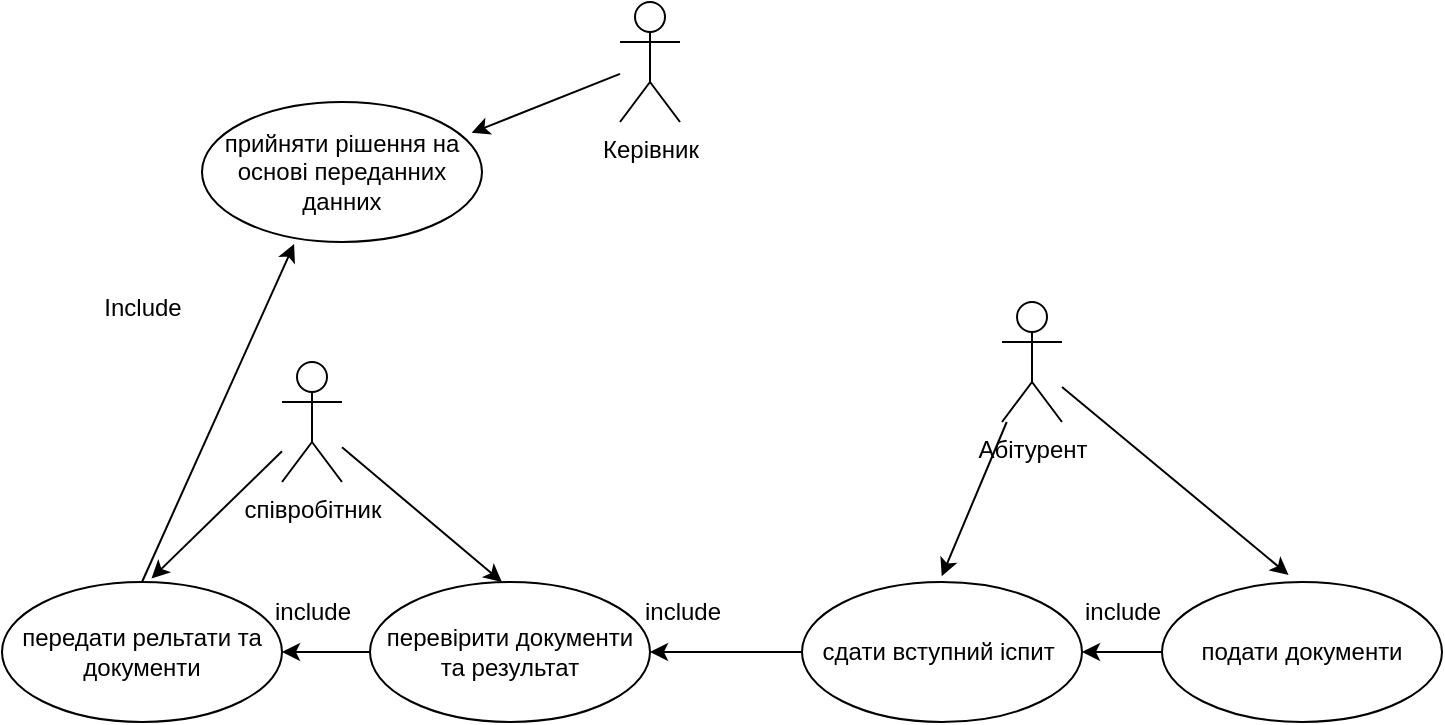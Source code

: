 <mxfile version="22.0.6" type="github" pages="4">
  <diagram name="Страница — 1" id="FJHrUvb5DwrBu58WIU6A">
    <mxGraphModel dx="1757" dy="959" grid="1" gridSize="10" guides="1" tooltips="1" connect="1" arrows="1" fold="1" page="1" pageScale="1" pageWidth="827" pageHeight="1169" math="0" shadow="0">
      <root>
        <mxCell id="0" />
        <mxCell id="1" parent="0" />
        <mxCell id="gQBr1JrRUkZY4P4uLR_o-1" value="Керiвник" style="shape=umlActor;verticalLabelPosition=bottom;verticalAlign=top;html=1;" parent="1" vertex="1">
          <mxGeometry x="399" y="330" width="30" height="60" as="geometry" />
        </mxCell>
        <mxCell id="gQBr1JrRUkZY4P4uLR_o-8" value="Абiтурент" style="shape=umlActor;verticalLabelPosition=bottom;verticalAlign=top;html=1;" parent="1" vertex="1">
          <mxGeometry x="590" y="480" width="30" height="60" as="geometry" />
        </mxCell>
        <mxCell id="gQBr1JrRUkZY4P4uLR_o-11" value="спiвробiтник" style="shape=umlActor;verticalLabelPosition=bottom;verticalAlign=top;html=1;" parent="1" vertex="1">
          <mxGeometry x="230" y="510" width="30" height="60" as="geometry" />
        </mxCell>
        <mxCell id="gQBr1JrRUkZY4P4uLR_o-14" value="сдати вступний iспит&amp;nbsp;" style="ellipse;whiteSpace=wrap;html=1;" parent="1" vertex="1">
          <mxGeometry x="490" y="620" width="140" height="70" as="geometry" />
        </mxCell>
        <mxCell id="gQBr1JrRUkZY4P4uLR_o-15" value="" style="endArrow=classic;html=1;rounded=0;entryX=0.499;entryY=-0.041;entryDx=0;entryDy=0;entryPerimeter=0;" parent="1" source="gQBr1JrRUkZY4P4uLR_o-8" edge="1">
          <mxGeometry width="50" height="50" relative="1" as="geometry">
            <mxPoint x="590" y="500" as="sourcePoint" />
            <mxPoint x="559.86" y="617.13" as="targetPoint" />
          </mxGeometry>
        </mxCell>
        <mxCell id="gQBr1JrRUkZY4P4uLR_o-17" value="перевiрити документи та результат" style="ellipse;whiteSpace=wrap;html=1;" parent="1" vertex="1">
          <mxGeometry x="274" y="620" width="140" height="70" as="geometry" />
        </mxCell>
        <mxCell id="gQBr1JrRUkZY4P4uLR_o-18" value="" style="endArrow=classic;html=1;rounded=0;entryX=0.471;entryY=0;entryDx=0;entryDy=0;entryPerimeter=0;" parent="1" source="gQBr1JrRUkZY4P4uLR_o-11" target="gQBr1JrRUkZY4P4uLR_o-17" edge="1">
          <mxGeometry width="50" height="50" relative="1" as="geometry">
            <mxPoint x="280" y="600" as="sourcePoint" />
            <mxPoint x="330" y="550" as="targetPoint" />
          </mxGeometry>
        </mxCell>
        <mxCell id="gQBr1JrRUkZY4P4uLR_o-20" value="include" style="text;html=1;align=center;verticalAlign=middle;resizable=0;points=[];autosize=1;strokeColor=none;fillColor=none;" parent="1" vertex="1">
          <mxGeometry x="400" y="620" width="60" height="30" as="geometry" />
        </mxCell>
        <mxCell id="gQBr1JrRUkZY4P4uLR_o-25" value="" style="edgeStyle=orthogonalEdgeStyle;rounded=0;orthogonalLoop=1;jettySize=auto;html=1;exitX=0;exitY=0.5;exitDx=0;exitDy=0;entryX=1;entryY=0.5;entryDx=0;entryDy=0;" parent="1" source="gQBr1JrRUkZY4P4uLR_o-17" target="gQBr1JrRUkZY4P4uLR_o-21" edge="1">
          <mxGeometry relative="1" as="geometry">
            <mxPoint x="240" y="690" as="targetPoint" />
            <Array as="points" />
          </mxGeometry>
        </mxCell>
        <mxCell id="gQBr1JrRUkZY4P4uLR_o-21" value="передати рельтати та документи" style="ellipse;whiteSpace=wrap;html=1;" parent="1" vertex="1">
          <mxGeometry x="90" y="620" width="140" height="70" as="geometry" />
        </mxCell>
        <mxCell id="gQBr1JrRUkZY4P4uLR_o-22" value="" style="endArrow=classic;html=1;rounded=0;entryX=0.534;entryY=-0.025;entryDx=0;entryDy=0;entryPerimeter=0;" parent="1" source="gQBr1JrRUkZY4P4uLR_o-11" target="gQBr1JrRUkZY4P4uLR_o-21" edge="1">
          <mxGeometry width="50" height="50" relative="1" as="geometry">
            <mxPoint x="160" y="610" as="sourcePoint" />
            <mxPoint x="210" y="560" as="targetPoint" />
          </mxGeometry>
        </mxCell>
        <mxCell id="gQBr1JrRUkZY4P4uLR_o-24" value="прийняти рiшення на основi переданних данних" style="ellipse;whiteSpace=wrap;html=1;" parent="1" vertex="1">
          <mxGeometry x="190" y="380" width="140" height="70" as="geometry" />
        </mxCell>
        <mxCell id="gQBr1JrRUkZY4P4uLR_o-26" value="include" style="text;html=1;align=center;verticalAlign=middle;resizable=0;points=[];autosize=1;strokeColor=none;fillColor=none;" parent="1" vertex="1">
          <mxGeometry x="215" y="620" width="60" height="30" as="geometry" />
        </mxCell>
        <mxCell id="gQBr1JrRUkZY4P4uLR_o-27" value="подати документи" style="ellipse;whiteSpace=wrap;html=1;" parent="1" vertex="1">
          <mxGeometry x="670" y="620" width="140" height="70" as="geometry" />
        </mxCell>
        <mxCell id="gQBr1JrRUkZY4P4uLR_o-28" value="" style="endArrow=classic;html=1;rounded=0;entryX=0.452;entryY=-0.05;entryDx=0;entryDy=0;entryPerimeter=0;" parent="1" source="gQBr1JrRUkZY4P4uLR_o-8" target="gQBr1JrRUkZY4P4uLR_o-27" edge="1">
          <mxGeometry width="50" height="50" relative="1" as="geometry">
            <mxPoint x="490" y="620" as="sourcePoint" />
            <mxPoint x="540" y="570" as="targetPoint" />
          </mxGeometry>
        </mxCell>
        <mxCell id="gQBr1JrRUkZY4P4uLR_o-30" value="include" style="text;html=1;align=center;verticalAlign=middle;resizable=0;points=[];autosize=1;strokeColor=none;fillColor=none;" parent="1" vertex="1">
          <mxGeometry x="620" y="620" width="60" height="30" as="geometry" />
        </mxCell>
        <mxCell id="gQBr1JrRUkZY4P4uLR_o-31" value="" style="endArrow=classic;html=1;rounded=0;entryX=0.329;entryY=1.014;entryDx=0;entryDy=0;entryPerimeter=0;exitX=0.5;exitY=0;exitDx=0;exitDy=0;" parent="1" source="gQBr1JrRUkZY4P4uLR_o-21" target="gQBr1JrRUkZY4P4uLR_o-24" edge="1">
          <mxGeometry width="50" height="50" relative="1" as="geometry">
            <mxPoint x="140" y="500" as="sourcePoint" />
            <mxPoint x="190" y="450" as="targetPoint" />
          </mxGeometry>
        </mxCell>
        <mxCell id="gQBr1JrRUkZY4P4uLR_o-32" value="Include" style="text;html=1;align=center;verticalAlign=middle;resizable=0;points=[];autosize=1;strokeColor=none;fillColor=none;" parent="1" vertex="1">
          <mxGeometry x="130" y="468" width="60" height="30" as="geometry" />
        </mxCell>
        <mxCell id="gQBr1JrRUkZY4P4uLR_o-33" value="" style="endArrow=classic;html=1;rounded=0;entryX=0.963;entryY=0.22;entryDx=0;entryDy=0;entryPerimeter=0;" parent="1" source="gQBr1JrRUkZY4P4uLR_o-1" target="gQBr1JrRUkZY4P4uLR_o-24" edge="1">
          <mxGeometry width="50" height="50" relative="1" as="geometry">
            <mxPoint x="280" y="420" as="sourcePoint" />
            <mxPoint x="330" y="370" as="targetPoint" />
          </mxGeometry>
        </mxCell>
        <mxCell id="imjUUw5hAb-1mbkbMw-n-1" value="" style="endArrow=classic;html=1;rounded=0;entryX=1;entryY=0.5;entryDx=0;entryDy=0;exitX=0;exitY=0.5;exitDx=0;exitDy=0;" parent="1" source="gQBr1JrRUkZY4P4uLR_o-14" target="gQBr1JrRUkZY4P4uLR_o-17" edge="1">
          <mxGeometry width="50" height="50" relative="1" as="geometry">
            <mxPoint x="430" y="730" as="sourcePoint" />
            <mxPoint x="480" y="680" as="targetPoint" />
          </mxGeometry>
        </mxCell>
        <mxCell id="imjUUw5hAb-1mbkbMw-n-2" value="" style="endArrow=classic;html=1;rounded=0;entryX=1;entryY=0.5;entryDx=0;entryDy=0;exitX=0;exitY=0.5;exitDx=0;exitDy=0;" parent="1" source="gQBr1JrRUkZY4P4uLR_o-27" target="gQBr1JrRUkZY4P4uLR_o-14" edge="1">
          <mxGeometry width="50" height="50" relative="1" as="geometry">
            <mxPoint x="400" y="790" as="sourcePoint" />
            <mxPoint x="450" y="740" as="targetPoint" />
          </mxGeometry>
        </mxCell>
      </root>
    </mxGraphModel>
  </diagram>
  <diagram id="KBM8QMlZmvKmJ7VlINwF" name="Страница — 2">
    <mxGraphModel dx="1757" dy="959" grid="1" gridSize="10" guides="1" tooltips="1" connect="1" arrows="1" fold="1" page="1" pageScale="1" pageWidth="827" pageHeight="1169" math="0" shadow="0">
      <root>
        <mxCell id="0" />
        <mxCell id="1" parent="0" />
        <mxCell id="iS4uH_DtYKDerntytHfQ-1" value="Керiвник" style="shape=umlActor;verticalLabelPosition=bottom;verticalAlign=top;html=1;" parent="1" vertex="1">
          <mxGeometry x="650" y="340" width="30" height="60" as="geometry" />
        </mxCell>
        <mxCell id="iS4uH_DtYKDerntytHfQ-2" value="Абiтурент" style="shape=umlActor;verticalLabelPosition=bottom;verticalAlign=top;html=1;" parent="1" vertex="1">
          <mxGeometry x="160" y="340" width="30" height="60" as="geometry" />
        </mxCell>
        <mxCell id="iS4uH_DtYKDerntytHfQ-3" value="Cпiвробiтник" style="shape=umlActor;verticalLabelPosition=bottom;verticalAlign=top;html=1;" parent="1" vertex="1">
          <mxGeometry x="399" y="340" width="30" height="60" as="geometry" />
        </mxCell>
        <mxCell id="iS4uH_DtYKDerntytHfQ-26" value="" style="endArrow=none;dashed=1;html=1;dashPattern=1 3;strokeWidth=2;rounded=0;" parent="1" source="iS4uH_DtYKDerntytHfQ-36" edge="1">
          <mxGeometry width="50" height="50" relative="1" as="geometry">
            <mxPoint x="180" y="1170" as="sourcePoint" />
            <mxPoint x="180" y="430" as="targetPoint" />
          </mxGeometry>
        </mxCell>
        <mxCell id="iS4uH_DtYKDerntytHfQ-27" value="" style="endArrow=none;dashed=1;html=1;dashPattern=1 3;strokeWidth=2;rounded=0;" parent="1" source="iS4uH_DtYKDerntytHfQ-39" edge="1">
          <mxGeometry width="50" height="50" relative="1" as="geometry">
            <mxPoint x="414" y="1170" as="sourcePoint" />
            <mxPoint x="413.58" y="420" as="targetPoint" />
          </mxGeometry>
        </mxCell>
        <mxCell id="iS4uH_DtYKDerntytHfQ-28" value="" style="endArrow=none;dashed=1;html=1;dashPattern=1 3;strokeWidth=2;rounded=0;" parent="1" edge="1">
          <mxGeometry width="50" height="50" relative="1" as="geometry">
            <mxPoint x="665" y="1170" as="sourcePoint" />
            <mxPoint x="664.58" y="420" as="targetPoint" />
          </mxGeometry>
        </mxCell>
        <mxCell id="iS4uH_DtYKDerntytHfQ-37" value="" style="endArrow=none;dashed=1;html=1;dashPattern=1 3;strokeWidth=2;rounded=0;" parent="1" target="iS4uH_DtYKDerntytHfQ-36" edge="1">
          <mxGeometry width="50" height="50" relative="1" as="geometry">
            <mxPoint x="180" y="1170" as="sourcePoint" />
            <mxPoint x="180" y="430" as="targetPoint" />
          </mxGeometry>
        </mxCell>
        <mxCell id="iS4uH_DtYKDerntytHfQ-36" value="" style="rounded=0;whiteSpace=wrap;html=1;" parent="1" vertex="1">
          <mxGeometry x="170" y="440" width="20" height="50" as="geometry" />
        </mxCell>
        <mxCell id="iS4uH_DtYKDerntytHfQ-38" value="" style="endArrow=classic;html=1;rounded=0;exitX=1;exitY=1;exitDx=0;exitDy=0;" parent="1" source="iS4uH_DtYKDerntytHfQ-36" edge="1">
          <mxGeometry width="50" height="50" relative="1" as="geometry">
            <mxPoint x="240" y="490" as="sourcePoint" />
            <mxPoint x="400" y="490" as="targetPoint" />
            <Array as="points">
              <mxPoint x="260" y="490" />
            </Array>
          </mxGeometry>
        </mxCell>
        <mxCell id="iS4uH_DtYKDerntytHfQ-40" value="" style="endArrow=none;dashed=1;html=1;dashPattern=1 3;strokeWidth=2;rounded=0;" parent="1" target="iS4uH_DtYKDerntytHfQ-39" edge="1">
          <mxGeometry width="50" height="50" relative="1" as="geometry">
            <mxPoint x="414" y="1170" as="sourcePoint" />
            <mxPoint x="413.58" y="420" as="targetPoint" />
          </mxGeometry>
        </mxCell>
        <mxCell id="iS4uH_DtYKDerntytHfQ-39" value="" style="rounded=0;whiteSpace=wrap;html=1;" parent="1" vertex="1">
          <mxGeometry x="404" y="490" width="20" height="80" as="geometry" />
        </mxCell>
        <mxCell id="iS4uH_DtYKDerntytHfQ-41" value="Надання документiв" style="text;html=1;align=center;verticalAlign=middle;resizable=0;points=[];autosize=1;strokeColor=none;fillColor=none;" parent="1" vertex="1">
          <mxGeometry x="220" y="460" width="140" height="30" as="geometry" />
        </mxCell>
        <mxCell id="iS4uH_DtYKDerntytHfQ-42" value="" style="endArrow=classic;html=1;rounded=0;entryX=1;entryY=0.75;entryDx=0;entryDy=0;exitX=1.055;exitY=0.371;exitDx=0;exitDy=0;exitPerimeter=0;" parent="1" source="iS4uH_DtYKDerntytHfQ-39" target="iS4uH_DtYKDerntytHfQ-39" edge="1">
          <mxGeometry width="50" height="50" relative="1" as="geometry">
            <mxPoint x="240" y="600" as="sourcePoint" />
            <mxPoint x="290" y="550" as="targetPoint" />
            <Array as="points">
              <mxPoint x="500" y="520" />
              <mxPoint x="500" y="550" />
            </Array>
          </mxGeometry>
        </mxCell>
        <mxCell id="iS4uH_DtYKDerntytHfQ-43" value="перевiрка&lt;br&gt;документiв" style="text;html=1;align=center;verticalAlign=middle;resizable=0;points=[];autosize=1;strokeColor=none;fillColor=none;" parent="1" vertex="1">
          <mxGeometry x="424" y="480" width="80" height="40" as="geometry" />
        </mxCell>
        <mxCell id="iS4uH_DtYKDerntytHfQ-49" style="edgeStyle=orthogonalEdgeStyle;rounded=0;orthogonalLoop=1;jettySize=auto;html=1;exitX=0;exitY=1;exitDx=0;exitDy=0;entryX=1;entryY=0;entryDx=0;entryDy=0;" parent="1" source="iS4uH_DtYKDerntytHfQ-47" target="iS4uH_DtYKDerntytHfQ-48" edge="1">
          <mxGeometry relative="1" as="geometry">
            <Array as="points">
              <mxPoint x="350" y="700" />
              <mxPoint x="350" y="700" />
            </Array>
          </mxGeometry>
        </mxCell>
        <mxCell id="iS4uH_DtYKDerntytHfQ-47" value="" style="rounded=0;whiteSpace=wrap;html=1;" parent="1" vertex="1">
          <mxGeometry x="404" y="630" width="20" height="70" as="geometry" />
        </mxCell>
        <mxCell id="iS4uH_DtYKDerntytHfQ-48" value="" style="rounded=0;whiteSpace=wrap;html=1;" parent="1" vertex="1">
          <mxGeometry x="170" y="700" width="20" height="70" as="geometry" />
        </mxCell>
        <mxCell id="iS4uH_DtYKDerntytHfQ-50" value="Надання доступу до тесту" style="text;html=1;align=center;verticalAlign=middle;resizable=0;points=[];autosize=1;strokeColor=none;fillColor=none;" parent="1" vertex="1">
          <mxGeometry x="205" y="670" width="170" height="30" as="geometry" />
        </mxCell>
        <mxCell id="iS4uH_DtYKDerntytHfQ-53" value="" style="endArrow=classic;html=1;rounded=0;entryX=0;entryY=0.75;entryDx=0;entryDy=0;exitX=0;exitY=0.25;exitDx=0;exitDy=0;" parent="1" source="iS4uH_DtYKDerntytHfQ-48" target="iS4uH_DtYKDerntytHfQ-48" edge="1">
          <mxGeometry width="50" height="50" relative="1" as="geometry">
            <mxPoint x="100" y="720" as="sourcePoint" />
            <mxPoint x="110" y="730" as="targetPoint" />
            <Array as="points">
              <mxPoint x="100" y="720" />
              <mxPoint x="100" y="753" />
            </Array>
          </mxGeometry>
        </mxCell>
        <mxCell id="iS4uH_DtYKDerntytHfQ-55" value="проходження&lt;br&gt;тесту" style="text;html=1;align=center;verticalAlign=middle;resizable=0;points=[];autosize=1;strokeColor=none;fillColor=none;" parent="1" vertex="1">
          <mxGeometry x="70" y="673" width="100" height="40" as="geometry" />
        </mxCell>
        <mxCell id="iS4uH_DtYKDerntytHfQ-57" value="" style="rounded=0;whiteSpace=wrap;html=1;" parent="1" vertex="1">
          <mxGeometry x="404" y="770" width="20" height="100" as="geometry" />
        </mxCell>
        <mxCell id="iS4uH_DtYKDerntytHfQ-58" value="" style="endArrow=classic;html=1;rounded=0;entryX=0;entryY=0;entryDx=0;entryDy=0;" parent="1" target="iS4uH_DtYKDerntytHfQ-57" edge="1">
          <mxGeometry width="50" height="50" relative="1" as="geometry">
            <mxPoint x="190" y="770" as="sourcePoint" />
            <mxPoint x="260" y="770" as="targetPoint" />
          </mxGeometry>
        </mxCell>
        <mxCell id="iS4uH_DtYKDerntytHfQ-59" value="Надання заповненного тесту" style="text;html=1;align=center;verticalAlign=middle;resizable=0;points=[];autosize=1;strokeColor=none;fillColor=none;" parent="1" vertex="1">
          <mxGeometry x="200" y="740" width="180" height="30" as="geometry" />
        </mxCell>
        <mxCell id="iS4uH_DtYKDerntytHfQ-60" value="" style="endArrow=classic;html=1;rounded=0;entryX=1;entryY=0.75;entryDx=0;entryDy=0;exitX=1.055;exitY=0.371;exitDx=0;exitDy=0;exitPerimeter=0;" parent="1" edge="1">
          <mxGeometry width="50" height="50" relative="1" as="geometry">
            <mxPoint x="425" y="810" as="sourcePoint" />
            <mxPoint x="424" y="840" as="targetPoint" />
            <Array as="points">
              <mxPoint x="500" y="810" />
              <mxPoint x="500" y="840" />
            </Array>
          </mxGeometry>
        </mxCell>
        <mxCell id="iS4uH_DtYKDerntytHfQ-61" value="оцiнювання" style="text;html=1;align=center;verticalAlign=middle;resizable=0;points=[];autosize=1;strokeColor=none;fillColor=none;" parent="1" vertex="1">
          <mxGeometry x="419" y="775" width="90" height="30" as="geometry" />
        </mxCell>
        <mxCell id="iS4uH_DtYKDerntytHfQ-62" value="" style="rounded=0;whiteSpace=wrap;html=1;" parent="1" vertex="1">
          <mxGeometry x="655" y="870" width="20" height="100" as="geometry" />
        </mxCell>
        <mxCell id="iS4uH_DtYKDerntytHfQ-63" value="" style="endArrow=classic;html=1;rounded=0;entryX=0;entryY=0;entryDx=0;entryDy=0;" parent="1" target="iS4uH_DtYKDerntytHfQ-62" edge="1">
          <mxGeometry width="50" height="50" relative="1" as="geometry">
            <mxPoint x="420" y="870" as="sourcePoint" />
            <mxPoint x="490" y="870" as="targetPoint" />
          </mxGeometry>
        </mxCell>
        <mxCell id="iS4uH_DtYKDerntytHfQ-64" value="Передання результатiв" style="text;html=1;align=center;verticalAlign=middle;resizable=0;points=[];autosize=1;strokeColor=none;fillColor=none;" parent="1" vertex="1">
          <mxGeometry x="480" y="840" width="150" height="30" as="geometry" />
        </mxCell>
        <mxCell id="iS4uH_DtYKDerntytHfQ-65" value="" style="rounded=0;whiteSpace=wrap;html=1;" parent="1" vertex="1">
          <mxGeometry x="404" y="970" width="20" height="90" as="geometry" />
        </mxCell>
        <mxCell id="iS4uH_DtYKDerntytHfQ-68" value="" style="endArrow=classic;html=1;rounded=0;entryX=1;entryY=0;entryDx=0;entryDy=0;exitX=0;exitY=1;exitDx=0;exitDy=0;" parent="1" source="iS4uH_DtYKDerntytHfQ-62" target="iS4uH_DtYKDerntytHfQ-65" edge="1">
          <mxGeometry width="50" height="50" relative="1" as="geometry">
            <mxPoint x="490" y="970" as="sourcePoint" />
            <mxPoint x="560" y="970" as="targetPoint" />
          </mxGeometry>
        </mxCell>
        <mxCell id="iS4uH_DtYKDerntytHfQ-69" value="Надання списку&lt;br&gt;&amp;nbsp;приййнятих абiтурентiв" style="text;html=1;align=center;verticalAlign=middle;resizable=0;points=[];autosize=1;strokeColor=none;fillColor=none;" parent="1" vertex="1">
          <mxGeometry x="459" y="935" width="160" height="40" as="geometry" />
        </mxCell>
        <mxCell id="iS4uH_DtYKDerntytHfQ-70" value="" style="endArrow=classic;html=1;rounded=0;entryX=1;entryY=0.75;entryDx=0;entryDy=0;exitX=1.055;exitY=0.371;exitDx=0;exitDy=0;exitPerimeter=0;" parent="1" edge="1">
          <mxGeometry width="50" height="50" relative="1" as="geometry">
            <mxPoint x="681" y="910.32" as="sourcePoint" />
            <mxPoint x="680" y="940.32" as="targetPoint" />
            <Array as="points">
              <mxPoint x="810" y="910" />
              <mxPoint x="810" y="940" />
            </Array>
          </mxGeometry>
        </mxCell>
        <mxCell id="iS4uH_DtYKDerntytHfQ-71" value="Порiвняння з &lt;br&gt;iншими&amp;nbsp; абiтурентами" style="text;html=1;align=center;verticalAlign=middle;resizable=0;points=[];autosize=1;strokeColor=none;fillColor=none;" parent="1" vertex="1">
          <mxGeometry x="670" y="870" width="150" height="40" as="geometry" />
        </mxCell>
        <mxCell id="iS4uH_DtYKDerntytHfQ-72" value="" style="rounded=0;whiteSpace=wrap;html=1;" parent="1" vertex="1">
          <mxGeometry x="170" y="1060" width="20" height="50" as="geometry" />
        </mxCell>
        <mxCell id="iS4uH_DtYKDerntytHfQ-73" value="" style="endArrow=classic;html=1;rounded=0;entryX=1;entryY=0;entryDx=0;entryDy=0;exitX=0;exitY=1;exitDx=0;exitDy=0;" parent="1" source="iS4uH_DtYKDerntytHfQ-65" target="iS4uH_DtYKDerntytHfQ-72" edge="1">
          <mxGeometry width="50" height="50" relative="1" as="geometry">
            <mxPoint x="220" y="1010" as="sourcePoint" />
            <mxPoint x="290" y="1010" as="targetPoint" />
          </mxGeometry>
        </mxCell>
        <mxCell id="iS4uH_DtYKDerntytHfQ-74" value="Передання результатiв&lt;br&gt;вступу абiтурента" style="text;html=1;align=center;verticalAlign=middle;resizable=0;points=[];autosize=1;strokeColor=none;fillColor=none;" parent="1" vertex="1">
          <mxGeometry x="195" y="1023" width="150" height="40" as="geometry" />
        </mxCell>
      </root>
    </mxGraphModel>
  </diagram>
  <diagram id="cVoV9f72vDEfpBZ-THyJ" name="Страница — 3">
    <mxGraphModel dx="1757" dy="959" grid="1" gridSize="10" guides="1" tooltips="1" connect="1" arrows="1" fold="1" page="1" pageScale="1" pageWidth="827" pageHeight="1169" math="0" shadow="0">
      <root>
        <mxCell id="0" />
        <mxCell id="1" parent="0" />
        <mxCell id="ZDKswBGpXD6wnNm1MNyw-25" value="&lt;div style=&quot;font-size: 14px;&quot;&gt;&lt;font style=&quot;font-size: 14px;&quot;&gt;Спiвробiтник&lt;br&gt;&lt;/font&gt;&lt;/div&gt;&lt;hr style=&quot;font-size: 14px;&quot; size=&quot;1&quot;&gt;&lt;div style=&quot;height: 2px; font-size: 14px;&quot;&gt;&lt;/div&gt;" style="verticalAlign=top;align=center;overflow=fill;fontSize=12;fontFamily=Helvetica;html=1;whiteSpace=wrap;" vertex="1" parent="1">
          <mxGeometry x="300" y="50" width="215" height="590" as="geometry" />
        </mxCell>
        <mxCell id="ZDKswBGpXD6wnNm1MNyw-23" value="&lt;div style=&quot;font-size: 14px;&quot;&gt;&lt;span style=&quot;background-color: initial;&quot;&gt;&lt;font style=&quot;font-size: 14px;&quot;&gt;Абiтурент&lt;/font&gt;&lt;/span&gt;&lt;/div&gt;&lt;hr style=&quot;font-size: 14px;&quot; size=&quot;1&quot;&gt;&lt;div style=&quot;height: 2px; font-size: 14px;&quot;&gt;&lt;/div&gt;" style="verticalAlign=top;align=center;overflow=fill;fontSize=12;fontFamily=Helvetica;html=1;whiteSpace=wrap;" vertex="1" parent="1">
          <mxGeometry x="75" y="50" width="225" height="590" as="geometry" />
        </mxCell>
        <mxCell id="ZDKswBGpXD6wnNm1MNyw-22" value="&lt;p style=&quot;margin: 4px 0px 0px; font-size: 14px; line-height: 110%;&quot;&gt;&lt;font style=&quot;font-size: 14px;&quot;&gt;Керiвник&lt;/font&gt;&lt;/p&gt;&lt;hr style=&quot;font-size: 14px; line-height: 110%;&quot; size=&quot;1&quot;&gt;&lt;div style=&quot;height: 2px; font-size: 14px; line-height: 110%;&quot;&gt;&lt;/div&gt;" style="verticalAlign=top;align=center;overflow=fill;fontSize=12;fontFamily=Helvetica;html=1;whiteSpace=wrap;" vertex="1" parent="1">
          <mxGeometry x="515" y="50" width="230" height="590" as="geometry" />
        </mxCell>
        <mxCell id="6nWSeTOsoTRQ96FQmyJb-5" style="edgeStyle=orthogonalEdgeStyle;rounded=0;orthogonalLoop=1;jettySize=auto;html=1;" edge="1" parent="1">
          <mxGeometry relative="1" as="geometry">
            <mxPoint x="257.5" y="285" as="sourcePoint" />
            <mxPoint x="407.5" y="360" as="targetPoint" />
            <Array as="points">
              <mxPoint x="250" y="285" />
              <mxPoint x="250" y="286" />
              <mxPoint x="408" y="286" />
            </Array>
          </mxGeometry>
        </mxCell>
        <mxCell id="6nWSeTOsoTRQ96FQmyJb-1" value="" style="edgeStyle=orthogonalEdgeStyle;rounded=0;orthogonalLoop=1;jettySize=auto;html=1;exitX=0.5;exitY=1;exitDx=0;exitDy=0;exitPerimeter=0;" edge="1" parent="1" source="t3ctqXjbe_j04ZfC-l-n-3">
          <mxGeometry relative="1" as="geometry">
            <mxPoint x="407.5" y="430" as="sourcePoint" />
            <mxPoint x="407.5" y="470" as="targetPoint" />
          </mxGeometry>
        </mxCell>
        <mxCell id="6nWSeTOsoTRQ96FQmyJb-4" style="edgeStyle=orthogonalEdgeStyle;rounded=0;orthogonalLoop=1;jettySize=auto;html=1;entryX=0;entryY=0.5;entryDx=0;entryDy=0;entryPerimeter=0;" edge="1" parent="1" source="t3ctqXjbe_j04ZfC-l-n-4" target="t3ctqXjbe_j04ZfC-l-n-5">
          <mxGeometry relative="1" as="geometry">
            <mxPoint x="477.5" y="505" as="sourcePoint" />
            <mxPoint x="560" y="550" as="targetPoint" />
          </mxGeometry>
        </mxCell>
        <mxCell id="6nWSeTOsoTRQ96FQmyJb-3" value="" style="edgeStyle=orthogonalEdgeStyle;rounded=0;orthogonalLoop=1;jettySize=auto;html=1;" edge="1" parent="1" target="6nWSeTOsoTRQ96FQmyJb-2">
          <mxGeometry relative="1" as="geometry">
            <mxPoint x="630" y="585" as="sourcePoint" />
          </mxGeometry>
        </mxCell>
        <mxCell id="ZDKswBGpXD6wnNm1MNyw-24" value="" style="edgeStyle=orthogonalEdgeStyle;rounded=0;orthogonalLoop=1;jettySize=auto;html=1;" edge="1" parent="1">
          <mxGeometry relative="1" as="geometry">
            <mxPoint x="187.5" y="200" as="sourcePoint" />
            <mxPoint x="187.5" y="250" as="targetPoint" />
          </mxGeometry>
        </mxCell>
        <mxCell id="6nWSeTOsoTRQ96FQmyJb-2" value="" style="ellipse;html=1;shape=endState;fillColor=#000000;strokeColor=#ff0000;" vertex="1" parent="1">
          <mxGeometry x="615" y="610" width="30" height="30" as="geometry" />
        </mxCell>
        <mxCell id="6nWSeTOsoTRQ96FQmyJb-7" value="" style="edgeStyle=orthogonalEdgeStyle;rounded=0;orthogonalLoop=1;jettySize=auto;html=1;entryX=0.5;entryY=0;entryDx=0;entryDy=0;entryPerimeter=0;" edge="1" parent="1" source="6nWSeTOsoTRQ96FQmyJb-6" target="t3ctqXjbe_j04ZfC-l-n-1">
          <mxGeometry relative="1" as="geometry">
            <mxPoint x="187.5" y="130" as="targetPoint" />
          </mxGeometry>
        </mxCell>
        <mxCell id="6nWSeTOsoTRQ96FQmyJb-6" value="" style="ellipse;html=1;shape=endState;fillColor=#000000;strokeColor=#ffffff;" vertex="1" parent="1">
          <mxGeometry x="172.5" y="80" width="30" height="30" as="geometry" />
        </mxCell>
        <mxCell id="t3ctqXjbe_j04ZfC-l-n-1" value="подати документи" style="strokeWidth=2;html=1;shape=mxgraph.flowchart.terminator;whiteSpace=wrap;" vertex="1" parent="1">
          <mxGeometry x="127.5" y="140" width="120" height="60" as="geometry" />
        </mxCell>
        <mxCell id="t3ctqXjbe_j04ZfC-l-n-2" value="сдати вступний iспит&amp;nbsp;" style="strokeWidth=2;html=1;shape=mxgraph.flowchart.terminator;whiteSpace=wrap;" vertex="1" parent="1">
          <mxGeometry x="128" y="250" width="120" height="60" as="geometry" />
        </mxCell>
        <mxCell id="t3ctqXjbe_j04ZfC-l-n-3" value="перевiрити документи та результат" style="strokeWidth=2;html=1;shape=mxgraph.flowchart.terminator;whiteSpace=wrap;" vertex="1" parent="1">
          <mxGeometry x="348" y="360" width="120" height="60" as="geometry" />
        </mxCell>
        <mxCell id="t3ctqXjbe_j04ZfC-l-n-4" value="передати рельтати та документи" style="strokeWidth=2;html=1;shape=mxgraph.flowchart.terminator;whiteSpace=wrap;" vertex="1" parent="1">
          <mxGeometry x="348" y="470" width="120" height="60" as="geometry" />
        </mxCell>
        <mxCell id="t3ctqXjbe_j04ZfC-l-n-5" value="прийняти рiшення на основi переданних данних" style="strokeWidth=2;html=1;shape=mxgraph.flowchart.terminator;whiteSpace=wrap;" vertex="1" parent="1">
          <mxGeometry x="570" y="520" width="120" height="60" as="geometry" />
        </mxCell>
      </root>
    </mxGraphModel>
  </diagram>
  <diagram id="2JKgunvvN2t_9kDrOQeB" name="Страница — 4">
    <mxGraphModel dx="1009" dy="581" grid="1" gridSize="10" guides="1" tooltips="1" connect="1" arrows="1" fold="1" page="1" pageScale="1" pageWidth="827" pageHeight="1169" math="0" shadow="0">
      <root>
        <mxCell id="0" />
        <mxCell id="1" parent="0" />
        <mxCell id="Uh9kCEpC7NFpFyI1ZQ26-1" value="&lt;div style=&quot;font-size: 14px;&quot;&gt;&lt;font style=&quot;font-size: 14px;&quot;&gt;Спiвробiтник&lt;br&gt;&lt;/font&gt;&lt;/div&gt;&lt;hr style=&quot;font-size: 14px;&quot; size=&quot;1&quot;&gt;&lt;div style=&quot;height: 2px; font-size: 14px;&quot;&gt;&lt;/div&gt;" style="verticalAlign=top;align=center;overflow=fill;fontSize=12;fontFamily=Helvetica;html=1;whiteSpace=wrap;" vertex="1" parent="1">
          <mxGeometry x="300" y="50" width="215" height="730" as="geometry" />
        </mxCell>
        <mxCell id="Uh9kCEpC7NFpFyI1ZQ26-2" value="&lt;div style=&quot;font-size: 14px;&quot;&gt;&lt;span style=&quot;background-color: initial;&quot;&gt;&lt;font style=&quot;font-size: 14px;&quot;&gt;Абiтурент&lt;/font&gt;&lt;/span&gt;&lt;/div&gt;&lt;hr style=&quot;font-size: 14px;&quot; size=&quot;1&quot;&gt;&lt;div style=&quot;height: 2px; font-size: 14px;&quot;&gt;&lt;/div&gt;" style="verticalAlign=top;align=center;overflow=fill;fontSize=12;fontFamily=Helvetica;html=1;whiteSpace=wrap;" vertex="1" parent="1">
          <mxGeometry x="75" y="50" width="225" height="730" as="geometry" />
        </mxCell>
        <mxCell id="Uh9kCEpC7NFpFyI1ZQ26-3" value="&lt;p style=&quot;margin: 4px 0px 0px; font-size: 14px; line-height: 110%;&quot;&gt;&lt;font style=&quot;font-size: 14px;&quot;&gt;Керiвник&lt;/font&gt;&lt;/p&gt;&lt;hr style=&quot;font-size: 14px; line-height: 110%;&quot; size=&quot;1&quot;&gt;&lt;div style=&quot;height: 2px; font-size: 14px; line-height: 110%;&quot;&gt;&lt;/div&gt;" style="verticalAlign=top;align=center;overflow=fill;fontSize=12;fontFamily=Helvetica;html=1;whiteSpace=wrap;" vertex="1" parent="1">
          <mxGeometry x="515" y="50" width="285" height="730" as="geometry" />
        </mxCell>
        <mxCell id="qEkNpCvwJyO11ldV_lO6-20" value="" style="edgeStyle=orthogonalEdgeStyle;rounded=0;orthogonalLoop=1;jettySize=auto;html=1;" edge="1" parent="1" source="Uh9kCEpC7NFpFyI1ZQ26-16" target="qEkNpCvwJyO11ldV_lO6-1">
          <mxGeometry relative="1" as="geometry" />
        </mxCell>
        <mxCell id="Uh9kCEpC7NFpFyI1ZQ26-16" value="" style="ellipse;html=1;shape=endState;fillColor=#000000;strokeColor=#ffffff;" vertex="1" parent="1">
          <mxGeometry x="173" y="70" width="30" height="30" as="geometry" />
        </mxCell>
        <mxCell id="qEkNpCvwJyO11ldV_lO6-3" style="edgeStyle=orthogonalEdgeStyle;rounded=0;orthogonalLoop=1;jettySize=auto;html=1;" edge="1" parent="1" source="qEkNpCvwJyO11ldV_lO6-1" target="qEkNpCvwJyO11ldV_lO6-2">
          <mxGeometry relative="1" as="geometry" />
        </mxCell>
        <mxCell id="qEkNpCvwJyO11ldV_lO6-1" value="Пiдготовка документiв" style="strokeWidth=2;html=1;shape=mxgraph.flowchart.terminator;whiteSpace=wrap;" vertex="1" parent="1">
          <mxGeometry x="128" y="120" width="120" height="60" as="geometry" />
        </mxCell>
        <mxCell id="qEkNpCvwJyO11ldV_lO6-2" value="перевiрка&lt;br style=&quot;border-color: var(--border-color);&quot;&gt;&lt;span style=&quot;&quot;&gt;документiв&lt;/span&gt;" style="strokeWidth=2;html=1;shape=mxgraph.flowchart.terminator;whiteSpace=wrap;" vertex="1" parent="1">
          <mxGeometry x="348" y="180" width="120" height="60" as="geometry" />
        </mxCell>
        <mxCell id="qEkNpCvwJyO11ldV_lO6-4" value="Надання доступу до тесту" style="strokeWidth=2;html=1;shape=mxgraph.flowchart.terminator;whiteSpace=wrap;" vertex="1" parent="1">
          <mxGeometry x="348" y="280" width="120" height="60" as="geometry" />
        </mxCell>
        <mxCell id="qEkNpCvwJyO11ldV_lO6-8" style="edgeStyle=orthogonalEdgeStyle;rounded=0;orthogonalLoop=1;jettySize=auto;html=1;" edge="1" parent="1" source="qEkNpCvwJyO11ldV_lO6-5" target="qEkNpCvwJyO11ldV_lO6-7">
          <mxGeometry relative="1" as="geometry" />
        </mxCell>
        <mxCell id="qEkNpCvwJyO11ldV_lO6-5" value="проходження&lt;br style=&quot;border-color: var(--border-color);&quot;&gt;&lt;span style=&quot;&quot;&gt;тесту&lt;/span&gt;" style="strokeWidth=2;html=1;shape=mxgraph.flowchart.terminator;whiteSpace=wrap;" vertex="1" parent="1">
          <mxGeometry x="120" y="340" width="120" height="60" as="geometry" />
        </mxCell>
        <mxCell id="qEkNpCvwJyO11ldV_lO6-6" style="edgeStyle=orthogonalEdgeStyle;rounded=0;orthogonalLoop=1;jettySize=auto;html=1;entryX=0.97;entryY=0.26;entryDx=0;entryDy=0;entryPerimeter=0;" edge="1" parent="1" source="qEkNpCvwJyO11ldV_lO6-4" target="qEkNpCvwJyO11ldV_lO6-5">
          <mxGeometry relative="1" as="geometry" />
        </mxCell>
        <mxCell id="qEkNpCvwJyO11ldV_lO6-7" value="оцiнювання" style="strokeWidth=2;html=1;shape=mxgraph.flowchart.terminator;whiteSpace=wrap;" vertex="1" parent="1">
          <mxGeometry x="348" y="400" width="120" height="60" as="geometry" />
        </mxCell>
        <mxCell id="qEkNpCvwJyO11ldV_lO6-30" style="edgeStyle=orthogonalEdgeStyle;rounded=0;orthogonalLoop=1;jettySize=auto;html=1;strokeColor=#FF0000;entryX=0.5;entryY=0.56;entryDx=0;entryDy=0;entryPerimeter=0;" edge="1" parent="1" source="qEkNpCvwJyO11ldV_lO6-9" target="qEkNpCvwJyO11ldV_lO6-28">
          <mxGeometry relative="1" as="geometry" />
        </mxCell>
        <mxCell id="qEkNpCvwJyO11ldV_lO6-9" value="Порiвняння з&lt;br style=&quot;border-color: var(--border-color);&quot;&gt;&lt;span style=&quot;&quot;&gt;iншими&amp;nbsp; абiтурентами&lt;/span&gt;" style="strokeWidth=2;html=1;shape=mxgraph.flowchart.terminator;whiteSpace=wrap;" vertex="1" parent="1">
          <mxGeometry x="550" y="470" width="120" height="60" as="geometry" />
        </mxCell>
        <mxCell id="qEkNpCvwJyO11ldV_lO6-11" value="складання списку" style="strokeWidth=2;html=1;shape=mxgraph.flowchart.terminator;whiteSpace=wrap;" vertex="1" parent="1">
          <mxGeometry x="680" y="470" width="120" height="60" as="geometry" />
        </mxCell>
        <mxCell id="qEkNpCvwJyO11ldV_lO6-18" value="" style="edgeStyle=orthogonalEdgeStyle;rounded=0;orthogonalLoop=1;jettySize=auto;html=1;" edge="1" parent="1" source="qEkNpCvwJyO11ldV_lO6-13" target="qEkNpCvwJyO11ldV_lO6-16">
          <mxGeometry relative="1" as="geometry" />
        </mxCell>
        <mxCell id="qEkNpCvwJyO11ldV_lO6-13" value="розсилання списку" style="strokeWidth=2;html=1;shape=mxgraph.flowchart.terminator;whiteSpace=wrap;" vertex="1" parent="1">
          <mxGeometry x="347.5" y="600" width="120" height="60" as="geometry" />
        </mxCell>
        <mxCell id="qEkNpCvwJyO11ldV_lO6-16" value="" style="ellipse;html=1;shape=endState;fillColor=#000000;strokeColor=#ff0000;" vertex="1" parent="1">
          <mxGeometry x="392.5" y="720" width="30" height="30" as="geometry" />
        </mxCell>
        <mxCell id="qEkNpCvwJyO11ldV_lO6-21" value="" style="shape=line;html=1;strokeWidth=6;strokeColor=#ff0000;" vertex="1" parent="1">
          <mxGeometry x="518" y="425" width="185" height="15" as="geometry" />
        </mxCell>
        <mxCell id="qEkNpCvwJyO11ldV_lO6-22" value="" style="edgeStyle=orthogonalEdgeStyle;html=1;verticalAlign=bottom;endArrow=open;endSize=8;strokeColor=#ff0000;rounded=0;entryX=0.5;entryY=0;entryDx=0;entryDy=0;entryPerimeter=0;" edge="1" source="qEkNpCvwJyO11ldV_lO6-21" parent="1" target="qEkNpCvwJyO11ldV_lO6-9">
          <mxGeometry relative="1" as="geometry">
            <mxPoint x="690" y="460" as="targetPoint" />
          </mxGeometry>
        </mxCell>
        <mxCell id="qEkNpCvwJyO11ldV_lO6-24" style="edgeStyle=orthogonalEdgeStyle;rounded=0;orthogonalLoop=1;jettySize=auto;html=1;entryX=0;entryY=0.5;entryDx=0;entryDy=0;entryPerimeter=0;" edge="1" parent="1" source="qEkNpCvwJyO11ldV_lO6-7" target="qEkNpCvwJyO11ldV_lO6-21">
          <mxGeometry relative="1" as="geometry" />
        </mxCell>
        <mxCell id="qEkNpCvwJyO11ldV_lO6-27" value="" style="endArrow=classic;html=1;rounded=0;entryX=0.5;entryY=0;entryDx=0;entryDy=0;entryPerimeter=0;exitX=1;exitY=0.5;exitDx=0;exitDy=0;exitPerimeter=0;fillColor=#f8cecc;strokeColor=#ff0800;" edge="1" parent="1" source="qEkNpCvwJyO11ldV_lO6-21" target="qEkNpCvwJyO11ldV_lO6-11">
          <mxGeometry width="50" height="50" relative="1" as="geometry">
            <mxPoint x="650" y="390" as="sourcePoint" />
            <mxPoint x="720" y="390" as="targetPoint" />
          </mxGeometry>
        </mxCell>
        <mxCell id="qEkNpCvwJyO11ldV_lO6-28" value="" style="shape=line;html=1;strokeWidth=6;strokeColor=#ff0000;" vertex="1" parent="1">
          <mxGeometry x="570" y="570" width="200" height="10" as="geometry" />
        </mxCell>
        <mxCell id="qEkNpCvwJyO11ldV_lO6-29" value="" style="edgeStyle=orthogonalEdgeStyle;html=1;verticalAlign=bottom;endArrow=open;endSize=8;strokeColor=#ff0000;rounded=0;entryX=1;entryY=0.5;entryDx=0;entryDy=0;entryPerimeter=0;" edge="1" source="qEkNpCvwJyO11ldV_lO6-28" parent="1" target="qEkNpCvwJyO11ldV_lO6-13">
          <mxGeometry relative="1" as="geometry">
            <mxPoint x="670" y="625" as="targetPoint" />
          </mxGeometry>
        </mxCell>
        <mxCell id="qEkNpCvwJyO11ldV_lO6-31" style="edgeStyle=orthogonalEdgeStyle;rounded=0;orthogonalLoop=1;jettySize=auto;html=1;entryX=0.496;entryY=0.56;entryDx=0;entryDy=0;entryPerimeter=0;strokeColor=#FF0000;" edge="1" parent="1" source="qEkNpCvwJyO11ldV_lO6-11" target="qEkNpCvwJyO11ldV_lO6-28">
          <mxGeometry relative="1" as="geometry" />
        </mxCell>
      </root>
    </mxGraphModel>
  </diagram>
</mxfile>
